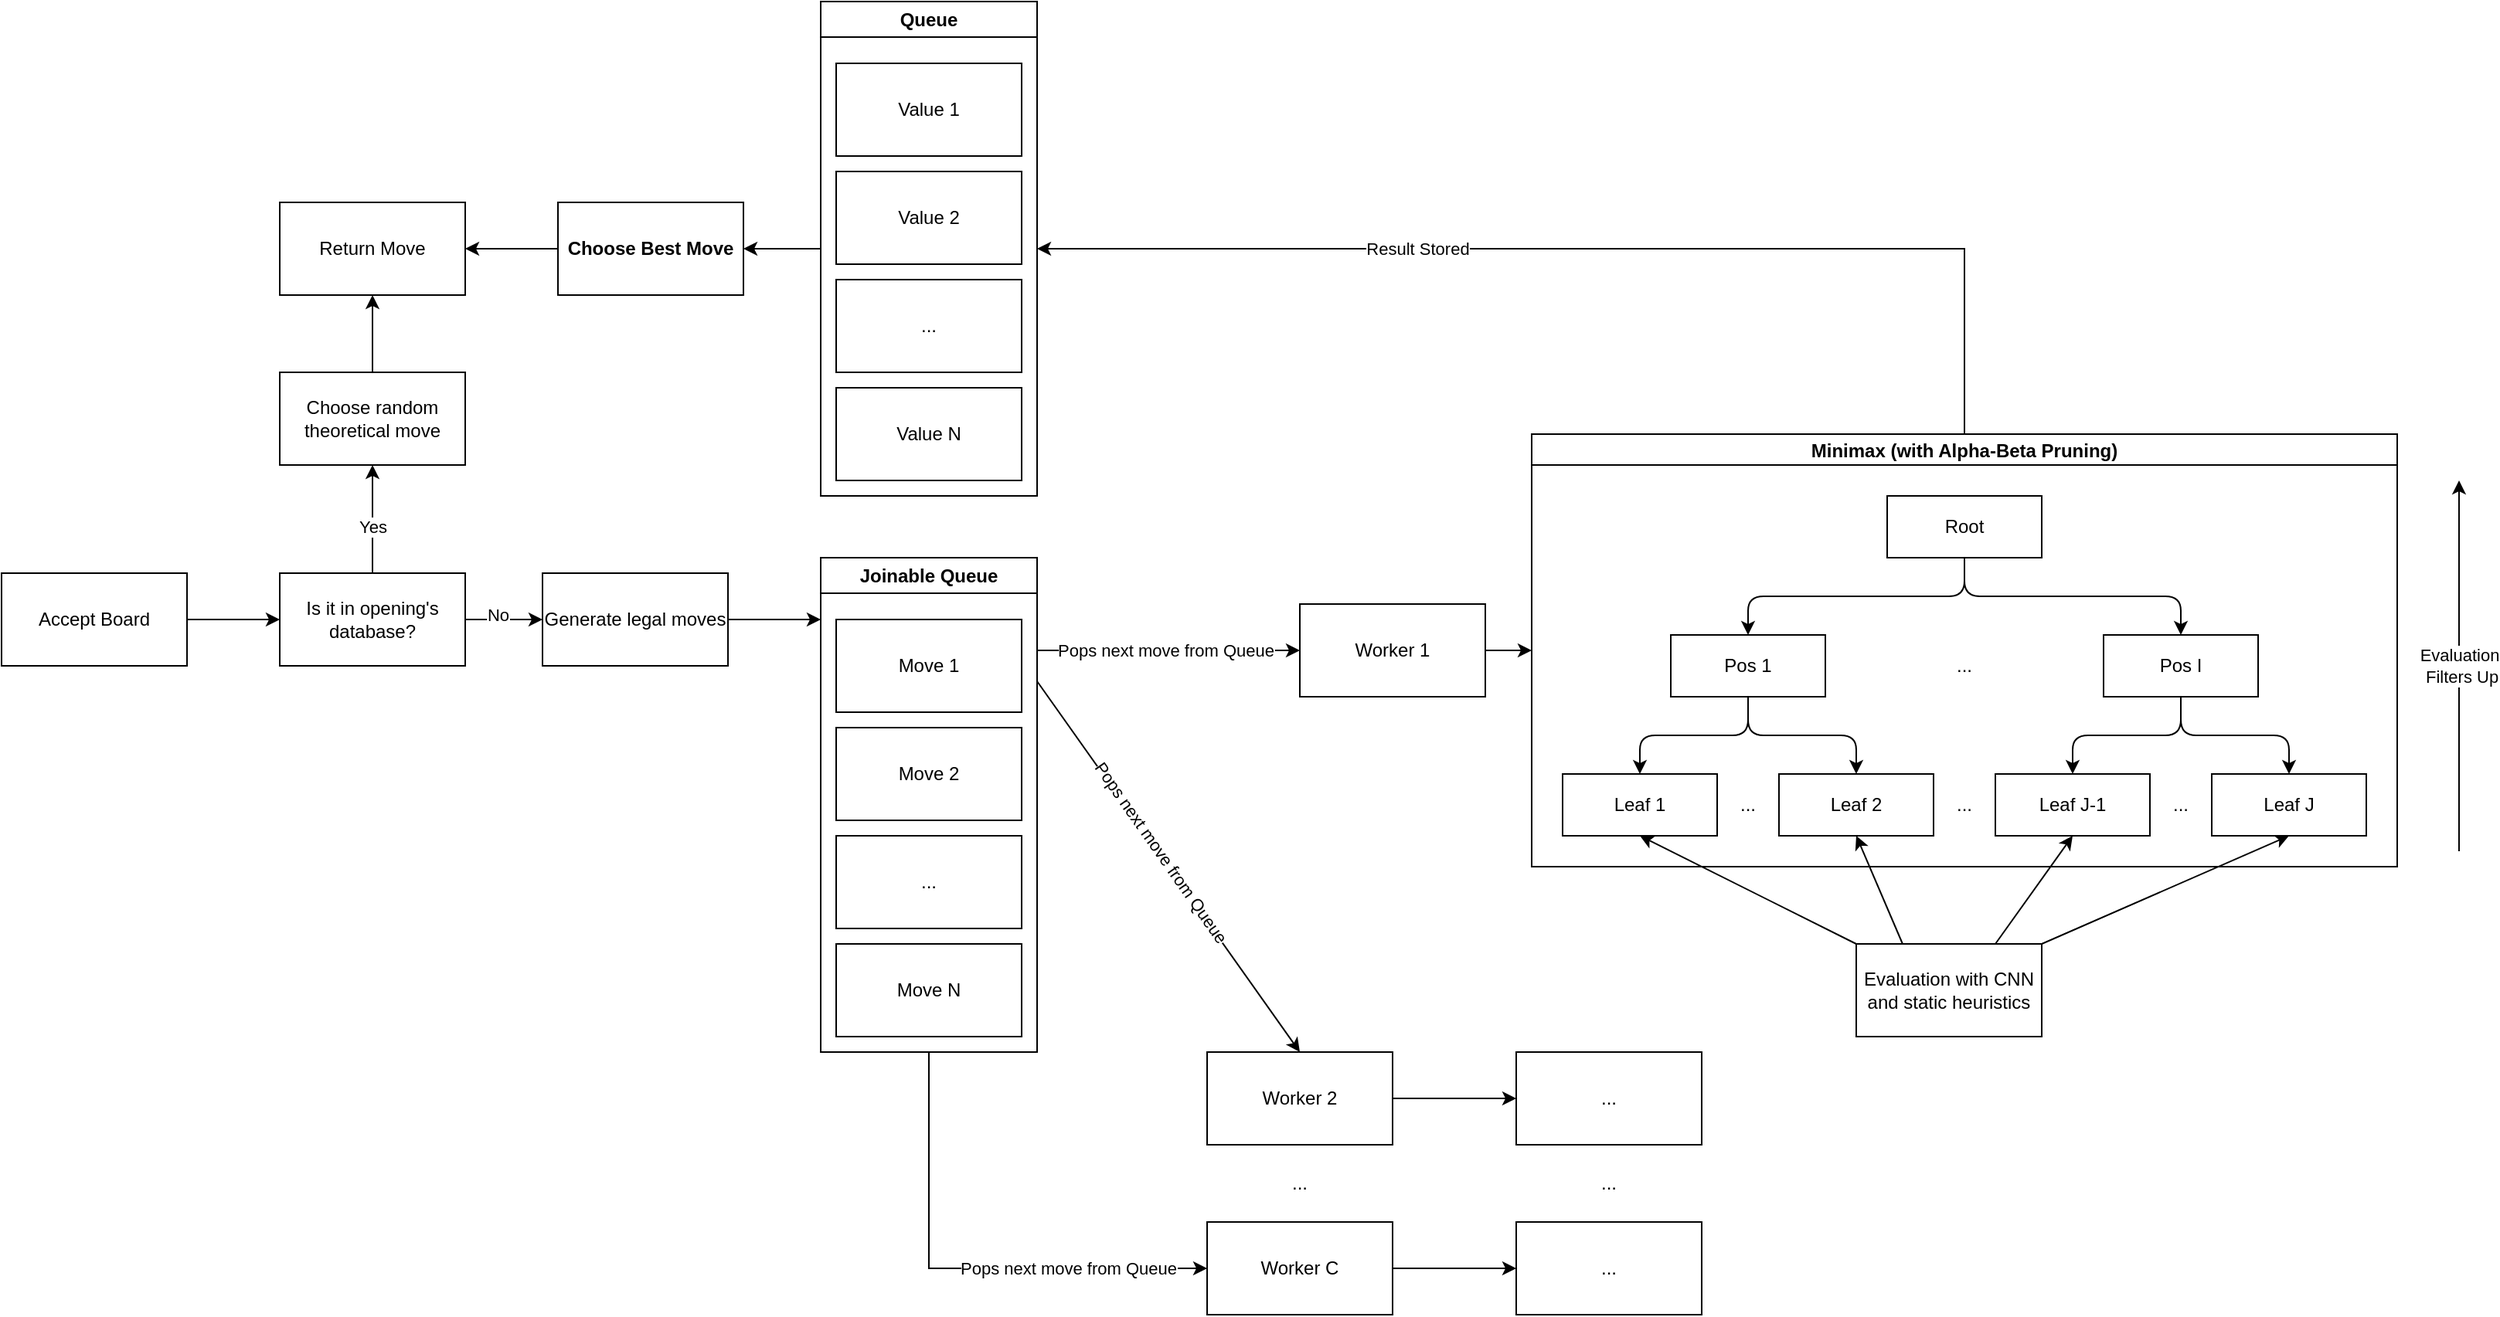 <mxfile version="24.7.17" pages="2">
  <diagram name="Page-1" id="ANvVYt7P1rO4SOayKd4y">
    <mxGraphModel dx="1985" dy="2055" grid="1" gridSize="10" guides="1" tooltips="1" connect="1" arrows="1" fold="1" page="1" pageScale="1" pageWidth="850" pageHeight="1100" math="0" shadow="0">
      <root>
        <mxCell id="0" />
        <mxCell id="1" parent="0" />
        <mxCell id="X86oYK2g9Fd6rqtAEW5n-93" value="" style="edgeStyle=orthogonalEdgeStyle;rounded=0;orthogonalLoop=1;jettySize=auto;html=1;" parent="1" source="X86oYK2g9Fd6rqtAEW5n-1" target="X86oYK2g9Fd6rqtAEW5n-92" edge="1">
          <mxGeometry relative="1" as="geometry" />
        </mxCell>
        <mxCell id="X86oYK2g9Fd6rqtAEW5n-1" value="Accept Board" style="rounded=0;whiteSpace=wrap;html=1;" parent="1" vertex="1">
          <mxGeometry x="450" y="230" width="120" height="60" as="geometry" />
        </mxCell>
        <mxCell id="X86oYK2g9Fd6rqtAEW5n-7" value="" style="edgeStyle=orthogonalEdgeStyle;rounded=0;orthogonalLoop=1;jettySize=auto;html=1;" parent="1" source="X86oYK2g9Fd6rqtAEW5n-2" edge="1">
          <mxGeometry relative="1" as="geometry">
            <mxPoint x="980" y="260" as="targetPoint" />
          </mxGeometry>
        </mxCell>
        <mxCell id="X86oYK2g9Fd6rqtAEW5n-2" value="Generate legal moves" style="whiteSpace=wrap;html=1;rounded=0;" parent="1" vertex="1">
          <mxGeometry x="800" y="230" width="120" height="60" as="geometry" />
        </mxCell>
        <mxCell id="X86oYK2g9Fd6rqtAEW5n-5" value="Joinable Queue" style="swimlane;whiteSpace=wrap;html=1;" parent="1" vertex="1">
          <mxGeometry x="980" y="220" width="140" height="320" as="geometry" />
        </mxCell>
        <mxCell id="X86oYK2g9Fd6rqtAEW5n-6" value="Move 1" style="whiteSpace=wrap;html=1;rounded=0;" parent="X86oYK2g9Fd6rqtAEW5n-5" vertex="1">
          <mxGeometry x="10" y="40" width="120" height="60" as="geometry" />
        </mxCell>
        <mxCell id="X86oYK2g9Fd6rqtAEW5n-8" value="Move 2" style="whiteSpace=wrap;html=1;rounded=0;" parent="X86oYK2g9Fd6rqtAEW5n-5" vertex="1">
          <mxGeometry x="10" y="110" width="120" height="60" as="geometry" />
        </mxCell>
        <mxCell id="X86oYK2g9Fd6rqtAEW5n-9" value="Move N" style="whiteSpace=wrap;html=1;rounded=0;" parent="X86oYK2g9Fd6rqtAEW5n-5" vertex="1">
          <mxGeometry x="10" y="250" width="120" height="60" as="geometry" />
        </mxCell>
        <mxCell id="X86oYK2g9Fd6rqtAEW5n-10" value="..." style="whiteSpace=wrap;html=1;rounded=0;" parent="X86oYK2g9Fd6rqtAEW5n-5" vertex="1">
          <mxGeometry x="10" y="180" width="120" height="60" as="geometry" />
        </mxCell>
        <mxCell id="X86oYK2g9Fd6rqtAEW5n-13" value="" style="edgeStyle=orthogonalEdgeStyle;rounded=0;orthogonalLoop=1;jettySize=auto;html=1;entryX=0;entryY=0.5;entryDx=0;entryDy=0;" parent="1" source="X86oYK2g9Fd6rqtAEW5n-11" target="X86oYK2g9Fd6rqtAEW5n-32" edge="1">
          <mxGeometry relative="1" as="geometry">
            <mxPoint x="1430" y="280" as="targetPoint" />
          </mxGeometry>
        </mxCell>
        <mxCell id="X86oYK2g9Fd6rqtAEW5n-11" value="Worker 1" style="whiteSpace=wrap;html=1;rounded=0;" parent="1" vertex="1">
          <mxGeometry x="1290" y="250" width="120" height="60" as="geometry" />
        </mxCell>
        <mxCell id="X86oYK2g9Fd6rqtAEW5n-32" value="Minimax (with Alpha-Beta Pruning)" style="swimlane;startSize=20;horizontal=1;childLayout=treeLayout;horizontalTree=0;sortEdges=1;resizable=0;containerType=tree;fontSize=12;" parent="1" vertex="1">
          <mxGeometry x="1440" y="140" width="560" height="280" as="geometry" />
        </mxCell>
        <mxCell id="X86oYK2g9Fd6rqtAEW5n-33" value="Root" style="whiteSpace=wrap;html=1;" parent="X86oYK2g9Fd6rqtAEW5n-32" vertex="1">
          <mxGeometry x="230" y="40" width="100" height="40" as="geometry" />
        </mxCell>
        <mxCell id="X86oYK2g9Fd6rqtAEW5n-34" value="Pos 1" style="whiteSpace=wrap;html=1;" parent="X86oYK2g9Fd6rqtAEW5n-32" vertex="1">
          <mxGeometry x="90" y="130" width="100" height="40" as="geometry" />
        </mxCell>
        <mxCell id="X86oYK2g9Fd6rqtAEW5n-35" value="" style="edgeStyle=elbowEdgeStyle;elbow=vertical;html=1;rounded=1;curved=0;sourcePerimeterSpacing=0;targetPerimeterSpacing=0;startSize=6;endSize=6;" parent="X86oYK2g9Fd6rqtAEW5n-32" source="X86oYK2g9Fd6rqtAEW5n-33" target="X86oYK2g9Fd6rqtAEW5n-34" edge="1">
          <mxGeometry relative="1" as="geometry" />
        </mxCell>
        <mxCell id="X86oYK2g9Fd6rqtAEW5n-36" value="Pos I" style="whiteSpace=wrap;html=1;" parent="X86oYK2g9Fd6rqtAEW5n-32" vertex="1">
          <mxGeometry x="370" y="130" width="100" height="40" as="geometry" />
        </mxCell>
        <mxCell id="X86oYK2g9Fd6rqtAEW5n-37" value="" style="edgeStyle=elbowEdgeStyle;elbow=vertical;html=1;rounded=1;curved=0;sourcePerimeterSpacing=0;targetPerimeterSpacing=0;startSize=6;endSize=6;" parent="X86oYK2g9Fd6rqtAEW5n-32" source="X86oYK2g9Fd6rqtAEW5n-33" target="X86oYK2g9Fd6rqtAEW5n-36" edge="1">
          <mxGeometry relative="1" as="geometry" />
        </mxCell>
        <mxCell id="X86oYK2g9Fd6rqtAEW5n-40" value="" style="edgeStyle=elbowEdgeStyle;elbow=vertical;html=1;rounded=1;curved=0;sourcePerimeterSpacing=0;targetPerimeterSpacing=0;startSize=6;endSize=6;" parent="X86oYK2g9Fd6rqtAEW5n-32" source="X86oYK2g9Fd6rqtAEW5n-36" target="X86oYK2g9Fd6rqtAEW5n-41" edge="1">
          <mxGeometry relative="1" as="geometry">
            <mxPoint x="1524" y="220" as="sourcePoint" />
          </mxGeometry>
        </mxCell>
        <mxCell id="X86oYK2g9Fd6rqtAEW5n-41" value="Leaf J-1" style="whiteSpace=wrap;html=1;" parent="X86oYK2g9Fd6rqtAEW5n-32" vertex="1">
          <mxGeometry x="300" y="220" width="100" height="40" as="geometry" />
        </mxCell>
        <mxCell id="X86oYK2g9Fd6rqtAEW5n-42" value="" style="edgeStyle=elbowEdgeStyle;elbow=vertical;html=1;rounded=1;curved=0;sourcePerimeterSpacing=0;targetPerimeterSpacing=0;startSize=6;endSize=6;" parent="X86oYK2g9Fd6rqtAEW5n-32" source="X86oYK2g9Fd6rqtAEW5n-36" target="X86oYK2g9Fd6rqtAEW5n-43" edge="1">
          <mxGeometry relative="1" as="geometry">
            <mxPoint x="1524" y="220" as="sourcePoint" />
          </mxGeometry>
        </mxCell>
        <mxCell id="X86oYK2g9Fd6rqtAEW5n-43" value="Leaf J" style="whiteSpace=wrap;html=1;" parent="X86oYK2g9Fd6rqtAEW5n-32" vertex="1">
          <mxGeometry x="440" y="220" width="100" height="40" as="geometry" />
        </mxCell>
        <mxCell id="X86oYK2g9Fd6rqtAEW5n-44" value="" style="edgeStyle=elbowEdgeStyle;elbow=vertical;html=1;rounded=1;curved=0;sourcePerimeterSpacing=0;targetPerimeterSpacing=0;startSize=6;endSize=6;" parent="X86oYK2g9Fd6rqtAEW5n-32" source="X86oYK2g9Fd6rqtAEW5n-34" target="X86oYK2g9Fd6rqtAEW5n-45" edge="1">
          <mxGeometry relative="1" as="geometry">
            <mxPoint x="1622" y="220" as="sourcePoint" />
          </mxGeometry>
        </mxCell>
        <mxCell id="X86oYK2g9Fd6rqtAEW5n-45" value="Leaf 1" style="whiteSpace=wrap;html=1;" parent="X86oYK2g9Fd6rqtAEW5n-32" vertex="1">
          <mxGeometry x="20" y="220" width="100" height="40" as="geometry" />
        </mxCell>
        <mxCell id="X86oYK2g9Fd6rqtAEW5n-46" value="" style="edgeStyle=elbowEdgeStyle;elbow=vertical;html=1;rounded=1;curved=0;sourcePerimeterSpacing=0;targetPerimeterSpacing=0;startSize=6;endSize=6;" parent="X86oYK2g9Fd6rqtAEW5n-32" source="X86oYK2g9Fd6rqtAEW5n-34" target="X86oYK2g9Fd6rqtAEW5n-47" edge="1">
          <mxGeometry relative="1" as="geometry">
            <mxPoint x="1622" y="220" as="sourcePoint" />
          </mxGeometry>
        </mxCell>
        <mxCell id="X86oYK2g9Fd6rqtAEW5n-47" value="Leaf 2" style="whiteSpace=wrap;html=1;" parent="X86oYK2g9Fd6rqtAEW5n-32" vertex="1">
          <mxGeometry x="160" y="220" width="100" height="40" as="geometry" />
        </mxCell>
        <mxCell id="X86oYK2g9Fd6rqtAEW5n-50" value="..." style="text;html=1;align=center;verticalAlign=middle;whiteSpace=wrap;rounded=0;" parent="X86oYK2g9Fd6rqtAEW5n-32" vertex="1">
          <mxGeometry x="250" y="135" width="60" height="30" as="geometry" />
        </mxCell>
        <mxCell id="X86oYK2g9Fd6rqtAEW5n-51" value="..." style="text;html=1;align=center;verticalAlign=middle;whiteSpace=wrap;rounded=0;" parent="X86oYK2g9Fd6rqtAEW5n-32" vertex="1">
          <mxGeometry x="110" y="225" width="60" height="30" as="geometry" />
        </mxCell>
        <mxCell id="X86oYK2g9Fd6rqtAEW5n-52" value="..." style="text;html=1;align=center;verticalAlign=middle;whiteSpace=wrap;rounded=0;" parent="X86oYK2g9Fd6rqtAEW5n-32" vertex="1">
          <mxGeometry x="250" y="225" width="60" height="30" as="geometry" />
        </mxCell>
        <mxCell id="X86oYK2g9Fd6rqtAEW5n-53" value="..." style="text;html=1;align=center;verticalAlign=middle;whiteSpace=wrap;rounded=0;" parent="X86oYK2g9Fd6rqtAEW5n-32" vertex="1">
          <mxGeometry x="390" y="225" width="60" height="30" as="geometry" />
        </mxCell>
        <mxCell id="X86oYK2g9Fd6rqtAEW5n-55" value="Evaluation&lt;br&gt;&amp;nbsp;Filters Up" style="endArrow=classic;html=1;rounded=0;" parent="1" edge="1">
          <mxGeometry width="50" height="50" relative="1" as="geometry">
            <mxPoint x="2040" y="410" as="sourcePoint" />
            <mxPoint x="2040" y="170" as="targetPoint" />
          </mxGeometry>
        </mxCell>
        <mxCell id="X86oYK2g9Fd6rqtAEW5n-56" value="" style="endArrow=classic;html=1;rounded=0;entryX=0.5;entryY=1;entryDx=0;entryDy=0;exitX=0;exitY=0;exitDx=0;exitDy=0;" parent="1" source="X86oYK2g9Fd6rqtAEW5n-64" target="X86oYK2g9Fd6rqtAEW5n-45" edge="1">
          <mxGeometry width="50" height="50" relative="1" as="geometry">
            <mxPoint x="1570" y="490" as="sourcePoint" />
            <mxPoint x="1540" y="390" as="targetPoint" />
          </mxGeometry>
        </mxCell>
        <mxCell id="X86oYK2g9Fd6rqtAEW5n-61" value="" style="endArrow=classic;html=1;rounded=0;entryX=0.5;entryY=1;entryDx=0;entryDy=0;exitX=0.25;exitY=0;exitDx=0;exitDy=0;" parent="1" source="X86oYK2g9Fd6rqtAEW5n-64" target="X86oYK2g9Fd6rqtAEW5n-47" edge="1">
          <mxGeometry width="50" height="50" relative="1" as="geometry">
            <mxPoint x="1580" y="500" as="sourcePoint" />
            <mxPoint x="1520" y="410" as="targetPoint" />
          </mxGeometry>
        </mxCell>
        <mxCell id="X86oYK2g9Fd6rqtAEW5n-62" value="" style="endArrow=classic;html=1;rounded=0;entryX=0.5;entryY=1;entryDx=0;entryDy=0;exitX=1;exitY=0;exitDx=0;exitDy=0;" parent="1" source="X86oYK2g9Fd6rqtAEW5n-64" target="X86oYK2g9Fd6rqtAEW5n-43" edge="1">
          <mxGeometry width="50" height="50" relative="1" as="geometry">
            <mxPoint x="1840" y="500" as="sourcePoint" />
            <mxPoint x="1920" y="430" as="targetPoint" />
          </mxGeometry>
        </mxCell>
        <mxCell id="X86oYK2g9Fd6rqtAEW5n-63" value="" style="endArrow=classic;html=1;rounded=0;entryX=0.5;entryY=1;entryDx=0;entryDy=0;exitX=0.75;exitY=0;exitDx=0;exitDy=0;" parent="1" source="X86oYK2g9Fd6rqtAEW5n-64" target="X86oYK2g9Fd6rqtAEW5n-41" edge="1">
          <mxGeometry width="50" height="50" relative="1" as="geometry">
            <mxPoint x="1840" y="490" as="sourcePoint" />
            <mxPoint x="1780" y="400" as="targetPoint" />
          </mxGeometry>
        </mxCell>
        <mxCell id="X86oYK2g9Fd6rqtAEW5n-64" value="Evaluation with CNN and static heuristics" style="rounded=0;whiteSpace=wrap;html=1;" parent="1" vertex="1">
          <mxGeometry x="1650" y="470" width="120" height="60" as="geometry" />
        </mxCell>
        <mxCell id="X86oYK2g9Fd6rqtAEW5n-74" value="" style="edgeStyle=orthogonalEdgeStyle;rounded=0;orthogonalLoop=1;jettySize=auto;html=1;" parent="1" source="X86oYK2g9Fd6rqtAEW5n-66" target="X86oYK2g9Fd6rqtAEW5n-73" edge="1">
          <mxGeometry relative="1" as="geometry" />
        </mxCell>
        <mxCell id="X86oYK2g9Fd6rqtAEW5n-66" value="Queue" style="swimlane;whiteSpace=wrap;html=1;" parent="1" vertex="1">
          <mxGeometry x="980" y="-140" width="140" height="320" as="geometry" />
        </mxCell>
        <mxCell id="X86oYK2g9Fd6rqtAEW5n-67" value="Value 1" style="whiteSpace=wrap;html=1;rounded=0;" parent="X86oYK2g9Fd6rqtAEW5n-66" vertex="1">
          <mxGeometry x="10" y="40" width="120" height="60" as="geometry" />
        </mxCell>
        <mxCell id="X86oYK2g9Fd6rqtAEW5n-68" value="Value 2" style="whiteSpace=wrap;html=1;rounded=0;" parent="X86oYK2g9Fd6rqtAEW5n-66" vertex="1">
          <mxGeometry x="10" y="110" width="120" height="60" as="geometry" />
        </mxCell>
        <mxCell id="X86oYK2g9Fd6rqtAEW5n-69" value="Value N" style="whiteSpace=wrap;html=1;rounded=0;" parent="X86oYK2g9Fd6rqtAEW5n-66" vertex="1">
          <mxGeometry x="10" y="250" width="120" height="60" as="geometry" />
        </mxCell>
        <mxCell id="X86oYK2g9Fd6rqtAEW5n-70" value="..." style="whiteSpace=wrap;html=1;rounded=0;" parent="X86oYK2g9Fd6rqtAEW5n-66" vertex="1">
          <mxGeometry x="10" y="180" width="120" height="60" as="geometry" />
        </mxCell>
        <mxCell id="X86oYK2g9Fd6rqtAEW5n-71" value="" style="endArrow=classic;html=1;rounded=0;entryX=1;entryY=0.5;entryDx=0;entryDy=0;exitX=0.5;exitY=0;exitDx=0;exitDy=0;" parent="1" source="X86oYK2g9Fd6rqtAEW5n-32" target="X86oYK2g9Fd6rqtAEW5n-66" edge="1">
          <mxGeometry width="50" height="50" relative="1" as="geometry">
            <mxPoint x="2040" y="40" as="sourcePoint" />
            <mxPoint x="1400" y="140" as="targetPoint" />
            <Array as="points">
              <mxPoint x="1720" y="20" />
            </Array>
          </mxGeometry>
        </mxCell>
        <mxCell id="X86oYK2g9Fd6rqtAEW5n-72" value="Result Stored" style="edgeLabel;html=1;align=center;verticalAlign=middle;resizable=0;points=[];" parent="X86oYK2g9Fd6rqtAEW5n-71" vertex="1" connectable="0">
          <mxGeometry x="0.316" relative="1" as="geometry">
            <mxPoint as="offset" />
          </mxGeometry>
        </mxCell>
        <mxCell id="X86oYK2g9Fd6rqtAEW5n-102" value="" style="edgeStyle=orthogonalEdgeStyle;rounded=0;orthogonalLoop=1;jettySize=auto;html=1;" parent="1" source="X86oYK2g9Fd6rqtAEW5n-73" target="X86oYK2g9Fd6rqtAEW5n-100" edge="1">
          <mxGeometry relative="1" as="geometry" />
        </mxCell>
        <mxCell id="X86oYK2g9Fd6rqtAEW5n-73" value="Choose Best Move" style="whiteSpace=wrap;html=1;fontStyle=1;startSize=23;" parent="1" vertex="1">
          <mxGeometry x="810" y="-10" width="120" height="60" as="geometry" />
        </mxCell>
        <mxCell id="X86oYK2g9Fd6rqtAEW5n-77" value="" style="edgeStyle=orthogonalEdgeStyle;rounded=0;orthogonalLoop=1;jettySize=auto;html=1;" parent="1" source="X86oYK2g9Fd6rqtAEW5n-75" target="X86oYK2g9Fd6rqtAEW5n-76" edge="1">
          <mxGeometry relative="1" as="geometry" />
        </mxCell>
        <mxCell id="X86oYK2g9Fd6rqtAEW5n-75" value="Worker 2" style="whiteSpace=wrap;html=1;rounded=0;" parent="1" vertex="1">
          <mxGeometry x="1230" y="540" width="120" height="60" as="geometry" />
        </mxCell>
        <mxCell id="X86oYK2g9Fd6rqtAEW5n-76" value="..." style="whiteSpace=wrap;html=1;rounded=0;" parent="1" vertex="1">
          <mxGeometry x="1430" y="540" width="120" height="60" as="geometry" />
        </mxCell>
        <mxCell id="X86oYK2g9Fd6rqtAEW5n-78" value="" style="edgeStyle=orthogonalEdgeStyle;rounded=0;orthogonalLoop=1;jettySize=auto;html=1;" parent="1" source="X86oYK2g9Fd6rqtAEW5n-79" target="X86oYK2g9Fd6rqtAEW5n-80" edge="1">
          <mxGeometry relative="1" as="geometry" />
        </mxCell>
        <mxCell id="X86oYK2g9Fd6rqtAEW5n-79" value="Worker C" style="whiteSpace=wrap;html=1;rounded=0;" parent="1" vertex="1">
          <mxGeometry x="1230" y="650" width="120" height="60" as="geometry" />
        </mxCell>
        <mxCell id="X86oYK2g9Fd6rqtAEW5n-80" value="..." style="whiteSpace=wrap;html=1;rounded=0;" parent="1" vertex="1">
          <mxGeometry x="1430" y="650" width="120" height="60" as="geometry" />
        </mxCell>
        <mxCell id="X86oYK2g9Fd6rqtAEW5n-81" value="..." style="text;html=1;align=center;verticalAlign=middle;whiteSpace=wrap;rounded=0;" parent="1" vertex="1">
          <mxGeometry x="1260" y="610" width="60" height="30" as="geometry" />
        </mxCell>
        <mxCell id="X86oYK2g9Fd6rqtAEW5n-82" value="" style="endArrow=classic;html=1;rounded=0;entryX=0;entryY=0.5;entryDx=0;entryDy=0;" parent="1" target="X86oYK2g9Fd6rqtAEW5n-11" edge="1">
          <mxGeometry width="50" height="50" relative="1" as="geometry">
            <mxPoint x="1120" y="280" as="sourcePoint" />
            <mxPoint x="1330" y="370" as="targetPoint" />
          </mxGeometry>
        </mxCell>
        <mxCell id="X86oYK2g9Fd6rqtAEW5n-83" value="Pops next move from Queue" style="edgeLabel;html=1;align=center;verticalAlign=middle;resizable=0;points=[];" parent="X86oYK2g9Fd6rqtAEW5n-82" vertex="1" connectable="0">
          <mxGeometry x="-0.031" relative="1" as="geometry">
            <mxPoint as="offset" />
          </mxGeometry>
        </mxCell>
        <mxCell id="X86oYK2g9Fd6rqtAEW5n-87" value="" style="endArrow=classic;html=1;rounded=0;exitX=1;exitY=0.25;exitDx=0;exitDy=0;entryX=0.5;entryY=0;entryDx=0;entryDy=0;" parent="1" source="X86oYK2g9Fd6rqtAEW5n-5" target="X86oYK2g9Fd6rqtAEW5n-75" edge="1">
          <mxGeometry width="50" height="50" relative="1" as="geometry">
            <mxPoint x="1400" y="420" as="sourcePoint" />
            <mxPoint x="1450" y="370" as="targetPoint" />
          </mxGeometry>
        </mxCell>
        <mxCell id="X86oYK2g9Fd6rqtAEW5n-90" value="Pops next move from Queue" style="edgeLabel;html=1;align=center;verticalAlign=middle;resizable=0;points=[];rotation=55;" parent="X86oYK2g9Fd6rqtAEW5n-87" vertex="1" connectable="0">
          <mxGeometry x="-0.133" y="1" relative="1" as="geometry">
            <mxPoint x="6" y="7" as="offset" />
          </mxGeometry>
        </mxCell>
        <mxCell id="X86oYK2g9Fd6rqtAEW5n-88" value="" style="endArrow=classic;html=1;rounded=0;exitX=0.5;exitY=1;exitDx=0;exitDy=0;entryX=0;entryY=0.5;entryDx=0;entryDy=0;" parent="1" source="X86oYK2g9Fd6rqtAEW5n-5" target="X86oYK2g9Fd6rqtAEW5n-79" edge="1">
          <mxGeometry width="50" height="50" relative="1" as="geometry">
            <mxPoint x="1030" y="570" as="sourcePoint" />
            <mxPoint x="1200" y="810" as="targetPoint" />
            <Array as="points">
              <mxPoint x="1050" y="680" />
            </Array>
          </mxGeometry>
        </mxCell>
        <mxCell id="X86oYK2g9Fd6rqtAEW5n-91" value="Pops next move from Queue" style="edgeLabel;html=1;align=center;verticalAlign=middle;resizable=0;points=[];" parent="X86oYK2g9Fd6rqtAEW5n-88" vertex="1" connectable="0">
          <mxGeometry x="0.181" y="-1" relative="1" as="geometry">
            <mxPoint x="41" y="-1" as="offset" />
          </mxGeometry>
        </mxCell>
        <mxCell id="X86oYK2g9Fd6rqtAEW5n-94" value="" style="edgeStyle=orthogonalEdgeStyle;rounded=0;orthogonalLoop=1;jettySize=auto;html=1;" parent="1" source="X86oYK2g9Fd6rqtAEW5n-92" target="X86oYK2g9Fd6rqtAEW5n-2" edge="1">
          <mxGeometry relative="1" as="geometry" />
        </mxCell>
        <mxCell id="X86oYK2g9Fd6rqtAEW5n-95" value="No" style="edgeLabel;html=1;align=center;verticalAlign=middle;resizable=0;points=[];" parent="X86oYK2g9Fd6rqtAEW5n-94" vertex="1" connectable="0">
          <mxGeometry x="-0.162" y="3" relative="1" as="geometry">
            <mxPoint as="offset" />
          </mxGeometry>
        </mxCell>
        <mxCell id="X86oYK2g9Fd6rqtAEW5n-97" value="" style="edgeStyle=orthogonalEdgeStyle;rounded=0;orthogonalLoop=1;jettySize=auto;html=1;" parent="1" source="X86oYK2g9Fd6rqtAEW5n-92" target="X86oYK2g9Fd6rqtAEW5n-96" edge="1">
          <mxGeometry relative="1" as="geometry" />
        </mxCell>
        <mxCell id="X86oYK2g9Fd6rqtAEW5n-98" value="Yes" style="edgeLabel;html=1;align=center;verticalAlign=middle;resizable=0;points=[];" parent="X86oYK2g9Fd6rqtAEW5n-97" vertex="1" connectable="0">
          <mxGeometry x="0.184" y="-3" relative="1" as="geometry">
            <mxPoint x="-3" y="11" as="offset" />
          </mxGeometry>
        </mxCell>
        <mxCell id="X86oYK2g9Fd6rqtAEW5n-92" value="Is it in opening&#39;s database?" style="rounded=0;whiteSpace=wrap;html=1;" parent="1" vertex="1">
          <mxGeometry x="630" y="230" width="120" height="60" as="geometry" />
        </mxCell>
        <mxCell id="X86oYK2g9Fd6rqtAEW5n-101" value="" style="edgeStyle=orthogonalEdgeStyle;rounded=0;orthogonalLoop=1;jettySize=auto;html=1;" parent="1" source="X86oYK2g9Fd6rqtAEW5n-96" target="X86oYK2g9Fd6rqtAEW5n-100" edge="1">
          <mxGeometry relative="1" as="geometry" />
        </mxCell>
        <mxCell id="X86oYK2g9Fd6rqtAEW5n-96" value="Choose random theoretical move" style="whiteSpace=wrap;html=1;rounded=0;" parent="1" vertex="1">
          <mxGeometry x="630" y="100" width="120" height="60" as="geometry" />
        </mxCell>
        <mxCell id="X86oYK2g9Fd6rqtAEW5n-100" value="Return Move" style="whiteSpace=wrap;html=1;rounded=0;" parent="1" vertex="1">
          <mxGeometry x="630" y="-10" width="120" height="60" as="geometry" />
        </mxCell>
        <mxCell id="X86oYK2g9Fd6rqtAEW5n-103" value="..." style="text;html=1;align=center;verticalAlign=middle;whiteSpace=wrap;rounded=0;" parent="1" vertex="1">
          <mxGeometry x="1460" y="610" width="60" height="30" as="geometry" />
        </mxCell>
      </root>
    </mxGraphModel>
  </diagram>
  <diagram id="XAFG0mxl8n194v44ThYM" name="Page-2">
    <mxGraphModel dx="1290" dy="621" grid="1" gridSize="10" guides="1" tooltips="1" connect="1" arrows="1" fold="1" page="1" pageScale="1" pageWidth="850" pageHeight="1100" math="0" shadow="0">
      <root>
        <mxCell id="0" />
        <mxCell id="1" parent="0" />
        <mxCell id="E0XGg1fml4OHcwFdPUMV-1" value="4096 inputs" style="rounded=0;whiteSpace=wrap;html=1;" vertex="1" parent="1">
          <mxGeometry x="40" y="80" width="160" height="80" as="geometry" />
        </mxCell>
        <mxCell id="E0XGg1fml4OHcwFdPUMV-2" value="4096 inputs" style="rounded=0;whiteSpace=wrap;html=1;" vertex="1" parent="1">
          <mxGeometry x="240" y="80" width="160" height="80" as="geometry" />
        </mxCell>
        <mxCell id="E0XGg1fml4OHcwFdPUMV-3" value="256 nodes" style="rounded=0;whiteSpace=wrap;html=1;" vertex="1" parent="1">
          <mxGeometry x="40" y="180" width="160" height="80" as="geometry" />
        </mxCell>
        <mxCell id="E0XGg1fml4OHcwFdPUMV-4" value="256 nodes" style="rounded=0;whiteSpace=wrap;html=1;" vertex="1" parent="1">
          <mxGeometry x="240" y="180" width="160" height="80" as="geometry" />
        </mxCell>
        <mxCell id="E0XGg1fml4OHcwFdPUMV-5" value="32 nodes" style="rounded=0;whiteSpace=wrap;html=1;" vertex="1" parent="1">
          <mxGeometry x="140" y="290" width="160" height="80" as="geometry" />
        </mxCell>
        <mxCell id="E0XGg1fml4OHcwFdPUMV-6" value="32 nodes" style="rounded=0;whiteSpace=wrap;html=1;" vertex="1" parent="1">
          <mxGeometry x="140" y="390" width="160" height="80" as="geometry" />
        </mxCell>
        <mxCell id="E0XGg1fml4OHcwFdPUMV-7" value="1 output" style="rounded=0;whiteSpace=wrap;html=1;" vertex="1" parent="1">
          <mxGeometry x="160" y="490" width="120" height="60" as="geometry" />
        </mxCell>
        <mxCell id="E0XGg1fml4OHcwFdPUMV-8" value="" style="endArrow=classic;html=1;rounded=0;exitX=0.5;exitY=1;exitDx=0;exitDy=0;entryX=0.5;entryY=0;entryDx=0;entryDy=0;" edge="1" parent="1" source="E0XGg1fml4OHcwFdPUMV-4" target="E0XGg1fml4OHcwFdPUMV-5">
          <mxGeometry width="50" height="50" relative="1" as="geometry">
            <mxPoint x="300" y="370" as="sourcePoint" />
            <mxPoint x="350" y="320" as="targetPoint" />
          </mxGeometry>
        </mxCell>
        <mxCell id="E0XGg1fml4OHcwFdPUMV-9" value="" style="endArrow=classic;html=1;rounded=0;exitX=0.5;exitY=1;exitDx=0;exitDy=0;entryX=0.5;entryY=0;entryDx=0;entryDy=0;" edge="1" parent="1" source="E0XGg1fml4OHcwFdPUMV-2" target="E0XGg1fml4OHcwFdPUMV-4">
          <mxGeometry width="50" height="50" relative="1" as="geometry">
            <mxPoint x="300" y="370" as="sourcePoint" />
            <mxPoint x="350" y="320" as="targetPoint" />
          </mxGeometry>
        </mxCell>
        <mxCell id="E0XGg1fml4OHcwFdPUMV-10" value="" style="endArrow=classic;html=1;rounded=0;exitX=0.5;exitY=1;exitDx=0;exitDy=0;entryX=0.5;entryY=0;entryDx=0;entryDy=0;" edge="1" parent="1" source="E0XGg1fml4OHcwFdPUMV-1" target="E0XGg1fml4OHcwFdPUMV-3">
          <mxGeometry width="50" height="50" relative="1" as="geometry">
            <mxPoint x="300" y="370" as="sourcePoint" />
            <mxPoint x="350" y="320" as="targetPoint" />
          </mxGeometry>
        </mxCell>
        <mxCell id="E0XGg1fml4OHcwFdPUMV-11" value="" style="endArrow=classic;html=1;rounded=0;exitX=0.5;exitY=1;exitDx=0;exitDy=0;entryX=0.5;entryY=0;entryDx=0;entryDy=0;" edge="1" parent="1" source="E0XGg1fml4OHcwFdPUMV-5" target="E0XGg1fml4OHcwFdPUMV-6">
          <mxGeometry width="50" height="50" relative="1" as="geometry">
            <mxPoint x="300" y="370" as="sourcePoint" />
            <mxPoint x="350" y="320" as="targetPoint" />
          </mxGeometry>
        </mxCell>
        <mxCell id="E0XGg1fml4OHcwFdPUMV-12" value="" style="endArrow=classic;html=1;rounded=0;exitX=0.5;exitY=1;exitDx=0;exitDy=0;entryX=0.5;entryY=0;entryDx=0;entryDy=0;" edge="1" parent="1" source="E0XGg1fml4OHcwFdPUMV-3" target="E0XGg1fml4OHcwFdPUMV-5">
          <mxGeometry width="50" height="50" relative="1" as="geometry">
            <mxPoint x="300" y="370" as="sourcePoint" />
            <mxPoint x="350" y="320" as="targetPoint" />
          </mxGeometry>
        </mxCell>
        <mxCell id="E0XGg1fml4OHcwFdPUMV-13" value="" style="endArrow=classic;html=1;rounded=0;exitX=0.5;exitY=1;exitDx=0;exitDy=0;entryX=0.5;entryY=0;entryDx=0;entryDy=0;" edge="1" parent="1" source="E0XGg1fml4OHcwFdPUMV-6" target="E0XGg1fml4OHcwFdPUMV-7">
          <mxGeometry width="50" height="50" relative="1" as="geometry">
            <mxPoint x="300" y="370" as="sourcePoint" />
            <mxPoint x="350" y="320" as="targetPoint" />
          </mxGeometry>
        </mxCell>
      </root>
    </mxGraphModel>
  </diagram>
</mxfile>

